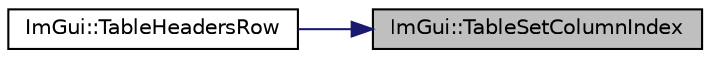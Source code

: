 digraph "ImGui::TableSetColumnIndex"
{
 // LATEX_PDF_SIZE
  edge [fontname="Helvetica",fontsize="10",labelfontname="Helvetica",labelfontsize="10"];
  node [fontname="Helvetica",fontsize="10",shape=record];
  rankdir="RL";
  Node1 [label="ImGui::TableSetColumnIndex",height=0.2,width=0.4,color="black", fillcolor="grey75", style="filled", fontcolor="black",tooltip=" "];
  Node1 -> Node2 [dir="back",color="midnightblue",fontsize="10",style="solid",fontname="Helvetica"];
  Node2 [label="ImGui::TableHeadersRow",height=0.2,width=0.4,color="black", fillcolor="white", style="filled",URL="$namespace_im_gui.html#a0c16791f4620e8db38511553d5d63335",tooltip=" "];
}
